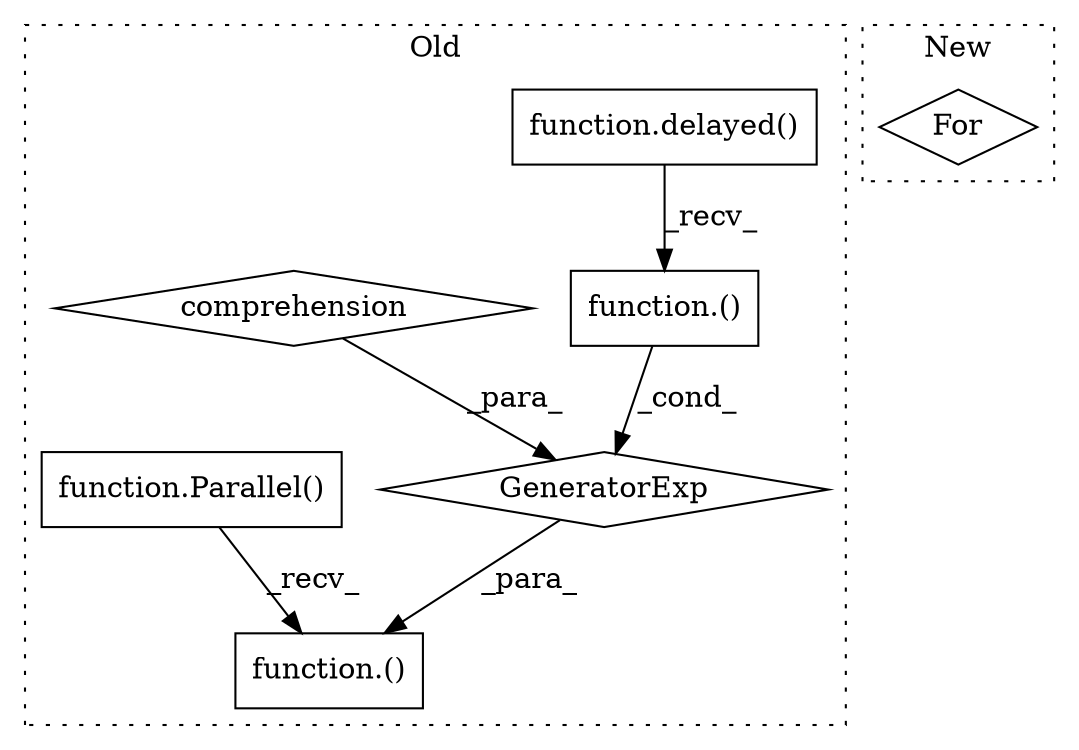 digraph G {
subgraph cluster0 {
1 [label="function.delayed()" a="75" s="936,952" l="8,1" shape="box"];
3 [label="function.()" a="75" s="936,958" l="18,1" shape="box"];
4 [label="GeneratorExp" a="55" s="936" l="7" shape="diamond"];
5 [label="comprehension" a="45" s="960" l="3" shape="diamond"];
6 [label="function.()" a="75" s="904,943" l="32,35" shape="box"];
7 [label="function.Parallel()" a="75" s="904" l="31" shape="box"];
label = "Old";
style="dotted";
}
subgraph cluster1 {
2 [label="For" a="107" s="2957,2990" l="4,14" shape="diamond"];
label = "New";
style="dotted";
}
1 -> 3 [label="_recv_"];
3 -> 4 [label="_cond_"];
4 -> 6 [label="_para_"];
5 -> 4 [label="_para_"];
7 -> 6 [label="_recv_"];
}